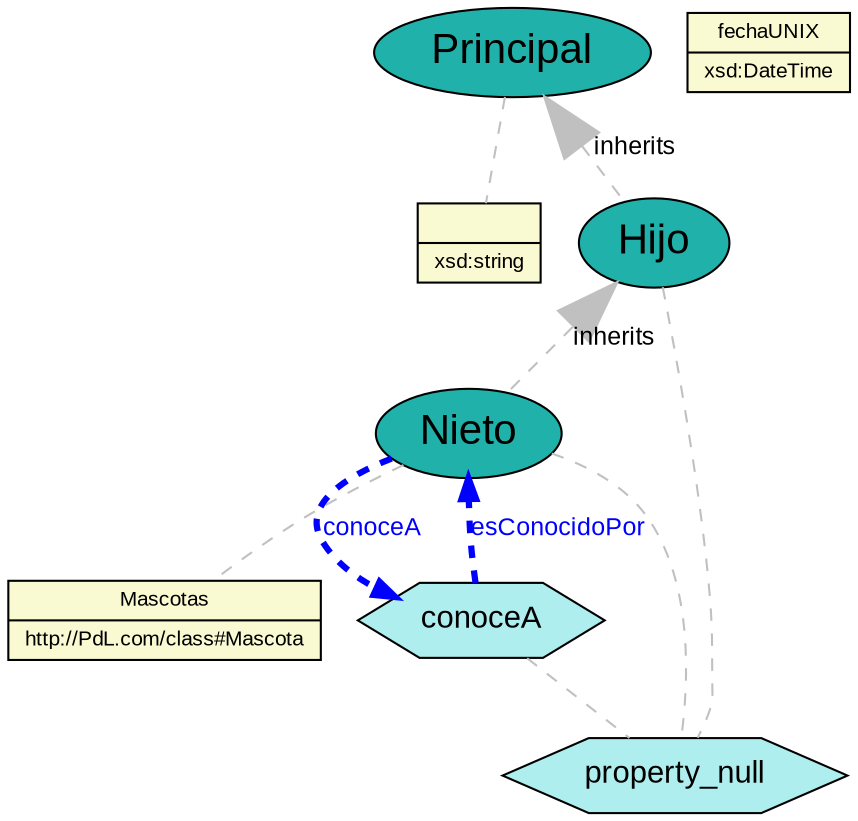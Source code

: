 graph domain{
	//Defecto
	node [fontname="Arial"];
	edge [fontname="Arial",fontsize=12];

	//PROPERTIES
	node[fontsize="10", fillcolor="lightgoldenrodyellow", style="filled", shape="record", ]
		property_Mascotas [label="{Mascotas|http://PdL.com/class#Mascota}"];
	property_ [label="{|xsd:string}"];
	property_fechaUNIX [label="{fechaUNIX|xsd:DateTime}"];

	//CLASES
	node[fontsize="20", fillcolor="lightseagreen", style="filled", shape="ellipse", ]
		class_Hijo [label=Hijo];
	class_Principal [label=Principal];
	class_Nieto [label=Nieto];

	//RELACIONES
	node[fontsize="15", fillcolor="paleturquoise", style="filled", shape="hexagon", ]
	relationship_conoceA [label=conoceA];

	//CLASE -- PROPIEDAD
	edge[len="3", style="dashed", color="grey", ]
	class_Hijo -- property_null;
	class_Principal -- property_;
	class_Nieto -- property_null;
	class_Nieto -- property_Mascotas;

	//RELACION -- PROPIEDAD
	relationship_conoceA -- property_null;

	// uso indirecto de definición de tipos

	// asociaciones a través de atributos marcadas de forma directa

	// herencias
	class_Principal -- class_Hijo [arrowsize="3", arrowhead="normal", dir="back", label="inherits"];
	class_Hijo -- class_Nieto [arrowsize="3", arrowhead="normal", dir="back", label="inherits"];

	// enlaces de relaciones
	edge[len="2",penwidth="3",color="blue"]
	class_Nieto -- relationship_conoceA [label="conoceA",fontcolor="blue",dir="forward",arrowhead="normal"];
relationship_conoceA -- class_Nieto [label="esConocidoPor",fontcolor="blue",dir="forward",arrowhead="normal"];

}

